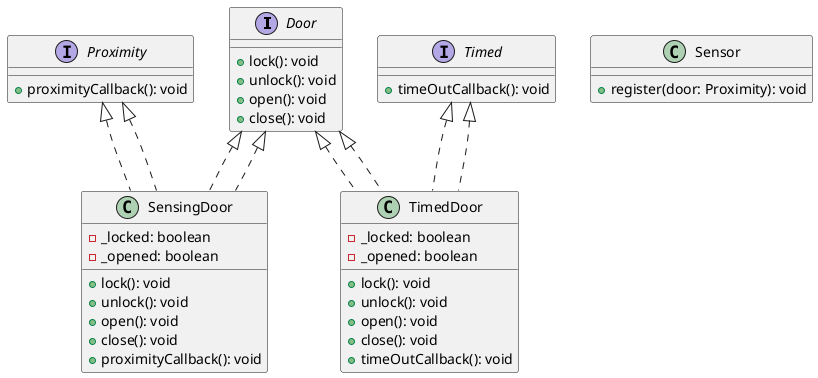 @startuml
interface Door {
    + lock(): void
    + unlock(): void
    + open(): void
    + close(): void
}

interface Timed {
    + timeOutCallback(): void
}

interface Proximity {
    + proximityCallback(): void
}

class SensingDoor implements Door, Proximity {
    - _locked: boolean
    - _opened: boolean
    + lock(): void
    + unlock(): void
    + open(): void
    + close(): void
    + proximityCallback(): void
}

class TimedDoor implements Door, Timed {
    - _locked: boolean
    - _opened: boolean
    + lock(): void
    + unlock(): void
    + open(): void
    + close(): void
    + timeOutCallback(): void
}

class Sensor {
    + register(door: Proximity): void
}

Door <|.. SensingDoor
Door <|.. TimedDoor
Proximity <|.. SensingDoor
Timed <|.. TimedDoor
@enduml
